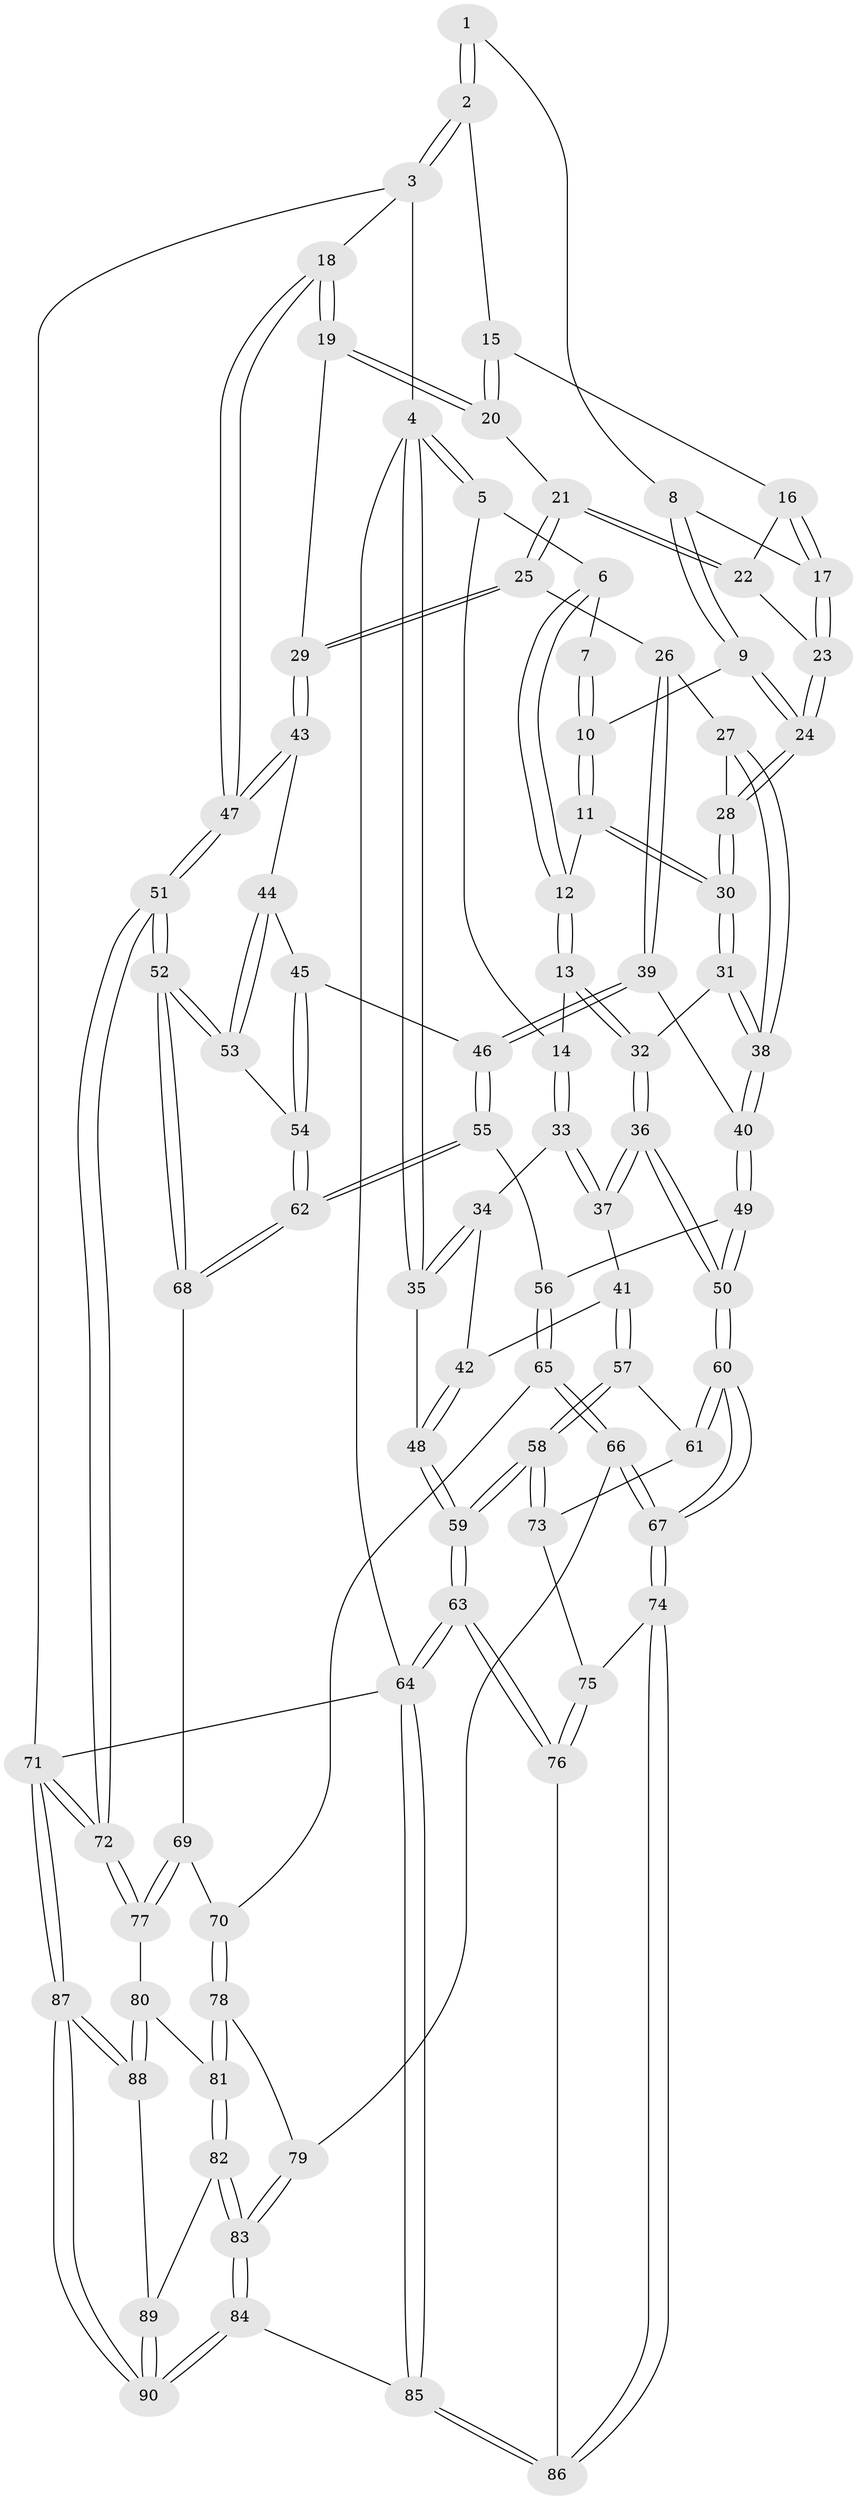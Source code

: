 // Generated by graph-tools (version 1.1) at 2025/38/03/09/25 02:38:40]
// undirected, 90 vertices, 222 edges
graph export_dot {
graph [start="1"]
  node [color=gray90,style=filled];
  1 [pos="+0.6716768338563832+0"];
  2 [pos="+0.8700006628511919+0"];
  3 [pos="+1+0"];
  4 [pos="+0+0"];
  5 [pos="+0.11777705339090774+0"];
  6 [pos="+0.44818075435351795+0"];
  7 [pos="+0.4974505168873194+0"];
  8 [pos="+0.6658711646738041+0"];
  9 [pos="+0.5827599670376837+0.1189779409556152"];
  10 [pos="+0.5456021003512307+0.11521165912293815"];
  11 [pos="+0.5329324022995395+0.12083865479270794"];
  12 [pos="+0.3833055920748521+0.08949405872194217"];
  13 [pos="+0.34632197615273563+0.12431384343166894"];
  14 [pos="+0.23183426088969503+0.13308044359861473"];
  15 [pos="+0.8680240299104738+0"];
  16 [pos="+0.7850157069107787+0.031263462378360245"];
  17 [pos="+0.6853481519274484+0.09510485889722382"];
  18 [pos="+1+0.1909440642319893"];
  19 [pos="+0.9768676432853198+0.13390127526846984"];
  20 [pos="+0.9119865890842936+0.06494374706038455"];
  21 [pos="+0.8196438906512588+0.13545999214692067"];
  22 [pos="+0.7957660363638048+0.10240889421225462"];
  23 [pos="+0.6846681138452625+0.09753468653822046"];
  24 [pos="+0.6517008668597294+0.14925240797365646"];
  25 [pos="+0.7996785026240072+0.24686462915538804"];
  26 [pos="+0.6928322396609667+0.2199578054087421"];
  27 [pos="+0.6908341311681662+0.21825597600582472"];
  28 [pos="+0.6738209589931814+0.19924161316184616"];
  29 [pos="+0.8298566104974612+0.2765233758686326"];
  30 [pos="+0.4879937987758485+0.27268913108786724"];
  31 [pos="+0.4563606895271078+0.3154149328519888"];
  32 [pos="+0.44328419222736476+0.31611314498521553"];
  33 [pos="+0.17734925452459646+0.18750019240223287"];
  34 [pos="+0.15442915748838712+0.18409942148290373"];
  35 [pos="+0+0"];
  36 [pos="+0.3486794447076916+0.38802324960028556"];
  37 [pos="+0.21309254233768435+0.33421828296101913"];
  38 [pos="+0.5055895538971882+0.3454649998702604"];
  39 [pos="+0.6151410164097402+0.4050525172512585"];
  40 [pos="+0.5195999620262055+0.35696954254723756"];
  41 [pos="+0.13781792802891843+0.40454208714671575"];
  42 [pos="+0+0.3018807488091604"];
  43 [pos="+0.8424501263490756+0.3062838691684473"];
  44 [pos="+0.8299568163245578+0.3355137856677883"];
  45 [pos="+0.6788234947001773+0.4103401086377974"];
  46 [pos="+0.6208455686803658+0.41303725169597194"];
  47 [pos="+1+0.38643053473384803"];
  48 [pos="+0+0.31072729494627244"];
  49 [pos="+0.484968517327546+0.5256435629601451"];
  50 [pos="+0.36058340636225755+0.5579335480097827"];
  51 [pos="+1+0.6075503754016982"];
  52 [pos="+1+0.5931867526438818"];
  53 [pos="+0.8389190428684474+0.48924993198291455"];
  54 [pos="+0.7919130331376437+0.5246881685812973"];
  55 [pos="+0.6119450937727103+0.4930979317577006"];
  56 [pos="+0.5682233627040963+0.5314548844974742"];
  57 [pos="+0.11021191654263346+0.5001878235614247"];
  58 [pos="+0+0.6181542529133494"];
  59 [pos="+0+0.632753907631645"];
  60 [pos="+0.3414398987410351+0.6017497240216189"];
  61 [pos="+0.2353158134276914+0.5826537229226232"];
  62 [pos="+0.7467019544747118+0.5925881326387799"];
  63 [pos="+0+1"];
  64 [pos="+0+1"];
  65 [pos="+0.5741652180863006+0.639420047640729"];
  66 [pos="+0.3801213468171479+0.7114940635510687"];
  67 [pos="+0.3730631841223219+0.7100532260993384"];
  68 [pos="+0.746532986731524+0.6637735683254454"];
  69 [pos="+0.7426917792025987+0.6728526369886574"];
  70 [pos="+0.7002142412865573+0.7110495093437325"];
  71 [pos="+1+1"];
  72 [pos="+1+0.7002093332839351"];
  73 [pos="+0.12782601258785858+0.6882245559288315"];
  74 [pos="+0.33380856608204856+0.7656128481068752"];
  75 [pos="+0.13184031746981384+0.6947840775695326"];
  76 [pos="+0.14583519936905112+0.8760032789564821"];
  77 [pos="+0.9335078512495799+0.7989523319932501"];
  78 [pos="+0.6887537796058611+0.7486642477243777"];
  79 [pos="+0.4468751587265861+0.7547835558583221"];
  80 [pos="+0.9111088534940701+0.8233488540477715"];
  81 [pos="+0.6873534944046793+0.829536986509605"];
  82 [pos="+0.6844987797339496+0.8402302812733138"];
  83 [pos="+0.5968193095119558+0.9425463606877178"];
  84 [pos="+0.5428181478140442+1"];
  85 [pos="+0.44940322011457456+1"];
  86 [pos="+0.3238449804122362+0.78668305276261"];
  87 [pos="+1+1"];
  88 [pos="+0.8681515835676875+0.9220238624225114"];
  89 [pos="+0.8068901894983157+0.9206917034561372"];
  90 [pos="+0.6830683752873943+1"];
  1 -- 2;
  1 -- 2;
  1 -- 8;
  2 -- 3;
  2 -- 3;
  2 -- 15;
  3 -- 4;
  3 -- 18;
  3 -- 71;
  4 -- 5;
  4 -- 5;
  4 -- 35;
  4 -- 35;
  4 -- 64;
  5 -- 6;
  5 -- 14;
  6 -- 7;
  6 -- 12;
  6 -- 12;
  7 -- 10;
  7 -- 10;
  8 -- 9;
  8 -- 9;
  8 -- 17;
  9 -- 10;
  9 -- 24;
  9 -- 24;
  10 -- 11;
  10 -- 11;
  11 -- 12;
  11 -- 30;
  11 -- 30;
  12 -- 13;
  12 -- 13;
  13 -- 14;
  13 -- 32;
  13 -- 32;
  14 -- 33;
  14 -- 33;
  15 -- 16;
  15 -- 20;
  15 -- 20;
  16 -- 17;
  16 -- 17;
  16 -- 22;
  17 -- 23;
  17 -- 23;
  18 -- 19;
  18 -- 19;
  18 -- 47;
  18 -- 47;
  19 -- 20;
  19 -- 20;
  19 -- 29;
  20 -- 21;
  21 -- 22;
  21 -- 22;
  21 -- 25;
  21 -- 25;
  22 -- 23;
  23 -- 24;
  23 -- 24;
  24 -- 28;
  24 -- 28;
  25 -- 26;
  25 -- 29;
  25 -- 29;
  26 -- 27;
  26 -- 39;
  26 -- 39;
  27 -- 28;
  27 -- 38;
  27 -- 38;
  28 -- 30;
  28 -- 30;
  29 -- 43;
  29 -- 43;
  30 -- 31;
  30 -- 31;
  31 -- 32;
  31 -- 38;
  31 -- 38;
  32 -- 36;
  32 -- 36;
  33 -- 34;
  33 -- 37;
  33 -- 37;
  34 -- 35;
  34 -- 35;
  34 -- 42;
  35 -- 48;
  36 -- 37;
  36 -- 37;
  36 -- 50;
  36 -- 50;
  37 -- 41;
  38 -- 40;
  38 -- 40;
  39 -- 40;
  39 -- 46;
  39 -- 46;
  40 -- 49;
  40 -- 49;
  41 -- 42;
  41 -- 57;
  41 -- 57;
  42 -- 48;
  42 -- 48;
  43 -- 44;
  43 -- 47;
  43 -- 47;
  44 -- 45;
  44 -- 53;
  44 -- 53;
  45 -- 46;
  45 -- 54;
  45 -- 54;
  46 -- 55;
  46 -- 55;
  47 -- 51;
  47 -- 51;
  48 -- 59;
  48 -- 59;
  49 -- 50;
  49 -- 50;
  49 -- 56;
  50 -- 60;
  50 -- 60;
  51 -- 52;
  51 -- 52;
  51 -- 72;
  51 -- 72;
  52 -- 53;
  52 -- 53;
  52 -- 68;
  52 -- 68;
  53 -- 54;
  54 -- 62;
  54 -- 62;
  55 -- 56;
  55 -- 62;
  55 -- 62;
  56 -- 65;
  56 -- 65;
  57 -- 58;
  57 -- 58;
  57 -- 61;
  58 -- 59;
  58 -- 59;
  58 -- 73;
  58 -- 73;
  59 -- 63;
  59 -- 63;
  60 -- 61;
  60 -- 61;
  60 -- 67;
  60 -- 67;
  61 -- 73;
  62 -- 68;
  62 -- 68;
  63 -- 64;
  63 -- 64;
  63 -- 76;
  63 -- 76;
  64 -- 85;
  64 -- 85;
  64 -- 71;
  65 -- 66;
  65 -- 66;
  65 -- 70;
  66 -- 67;
  66 -- 67;
  66 -- 79;
  67 -- 74;
  67 -- 74;
  68 -- 69;
  69 -- 70;
  69 -- 77;
  69 -- 77;
  70 -- 78;
  70 -- 78;
  71 -- 72;
  71 -- 72;
  71 -- 87;
  71 -- 87;
  72 -- 77;
  72 -- 77;
  73 -- 75;
  74 -- 75;
  74 -- 86;
  74 -- 86;
  75 -- 76;
  75 -- 76;
  76 -- 86;
  77 -- 80;
  78 -- 79;
  78 -- 81;
  78 -- 81;
  79 -- 83;
  79 -- 83;
  80 -- 81;
  80 -- 88;
  80 -- 88;
  81 -- 82;
  81 -- 82;
  82 -- 83;
  82 -- 83;
  82 -- 89;
  83 -- 84;
  83 -- 84;
  84 -- 85;
  84 -- 90;
  84 -- 90;
  85 -- 86;
  85 -- 86;
  87 -- 88;
  87 -- 88;
  87 -- 90;
  87 -- 90;
  88 -- 89;
  89 -- 90;
  89 -- 90;
}
